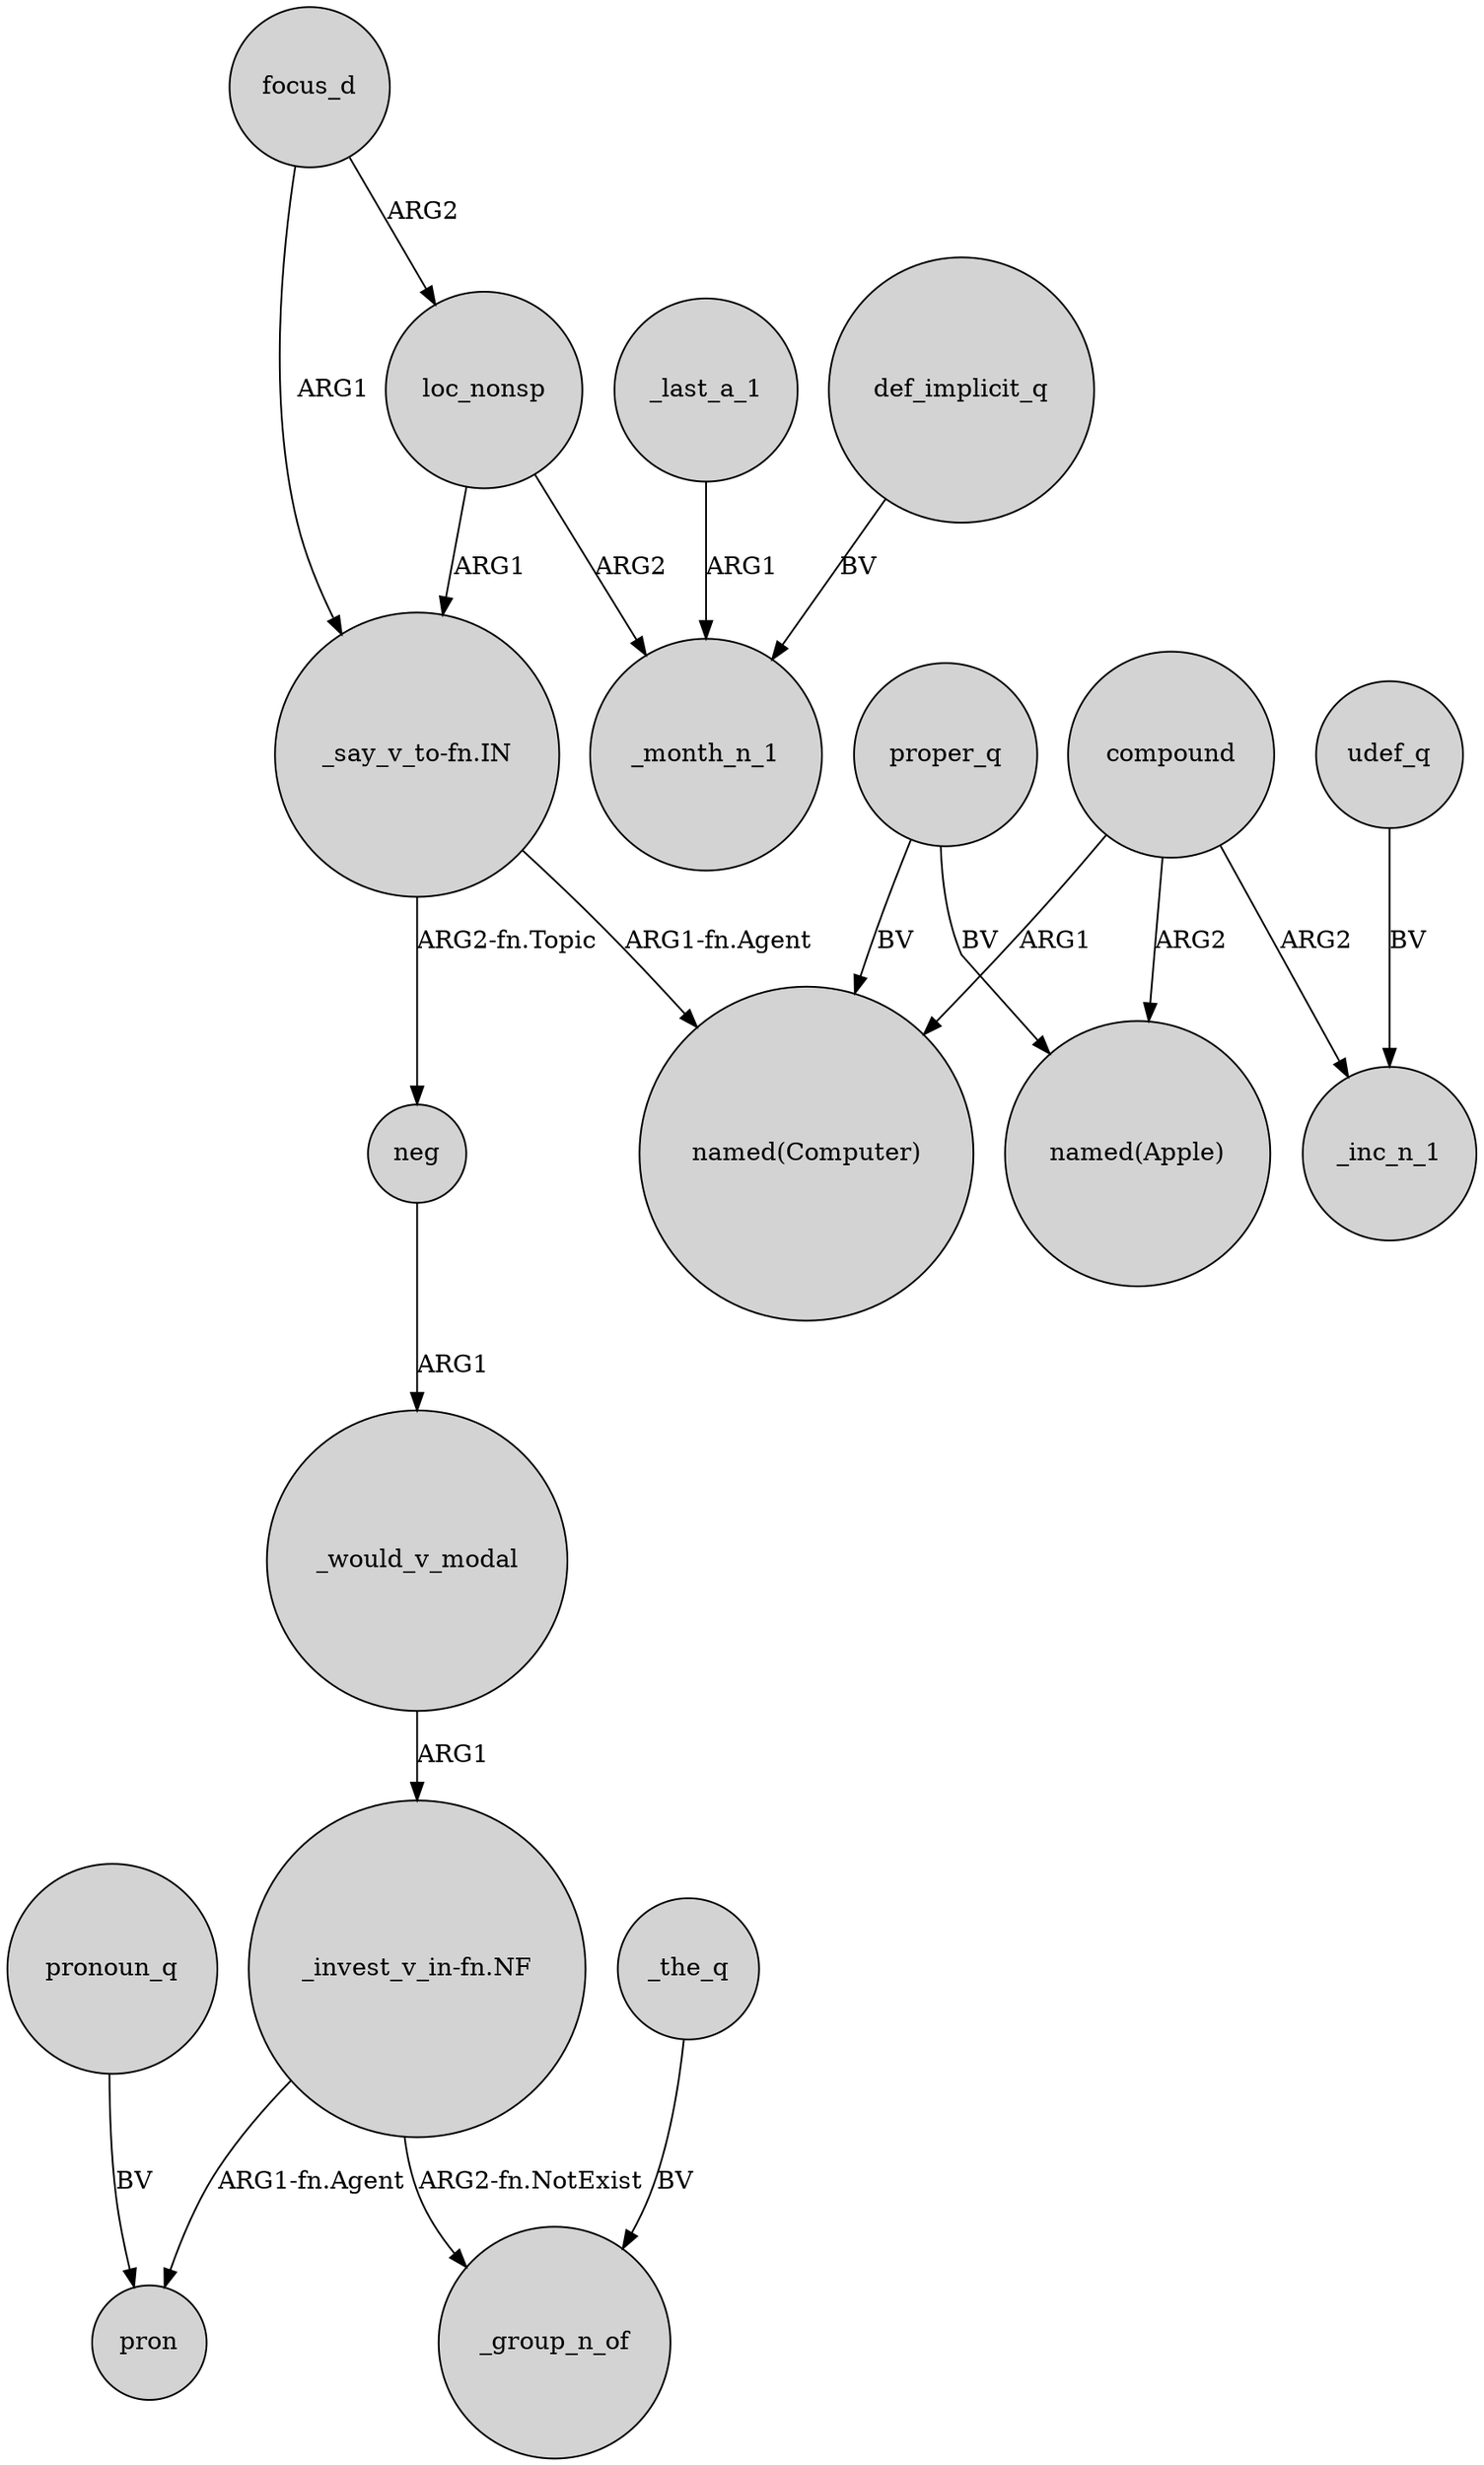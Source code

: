 digraph {
	node [shape=circle style=filled]
	focus_d -> loc_nonsp [label=ARG2]
	neg -> _would_v_modal [label=ARG1]
	def_implicit_q -> _month_n_1 [label=BV]
	udef_q -> _inc_n_1 [label=BV]
	"_say_v_to-fn.IN" -> "named(Computer)" [label="ARG1-fn.Agent"]
	proper_q -> "named(Apple)" [label=BV]
	"_invest_v_in-fn.NF" -> pron [label="ARG1-fn.Agent"]
	"_invest_v_in-fn.NF" -> _group_n_of [label="ARG2-fn.NotExist"]
	_would_v_modal -> "_invest_v_in-fn.NF" [label=ARG1]
	_the_q -> _group_n_of [label=BV]
	compound -> "named(Computer)" [label=ARG1]
	pronoun_q -> pron [label=BV]
	loc_nonsp -> "_say_v_to-fn.IN" [label=ARG1]
	proper_q -> "named(Computer)" [label=BV]
	_last_a_1 -> _month_n_1 [label=ARG1]
	"_say_v_to-fn.IN" -> neg [label="ARG2-fn.Topic"]
	compound -> "named(Apple)" [label=ARG2]
	loc_nonsp -> _month_n_1 [label=ARG2]
	compound -> _inc_n_1 [label=ARG2]
	focus_d -> "_say_v_to-fn.IN" [label=ARG1]
}
